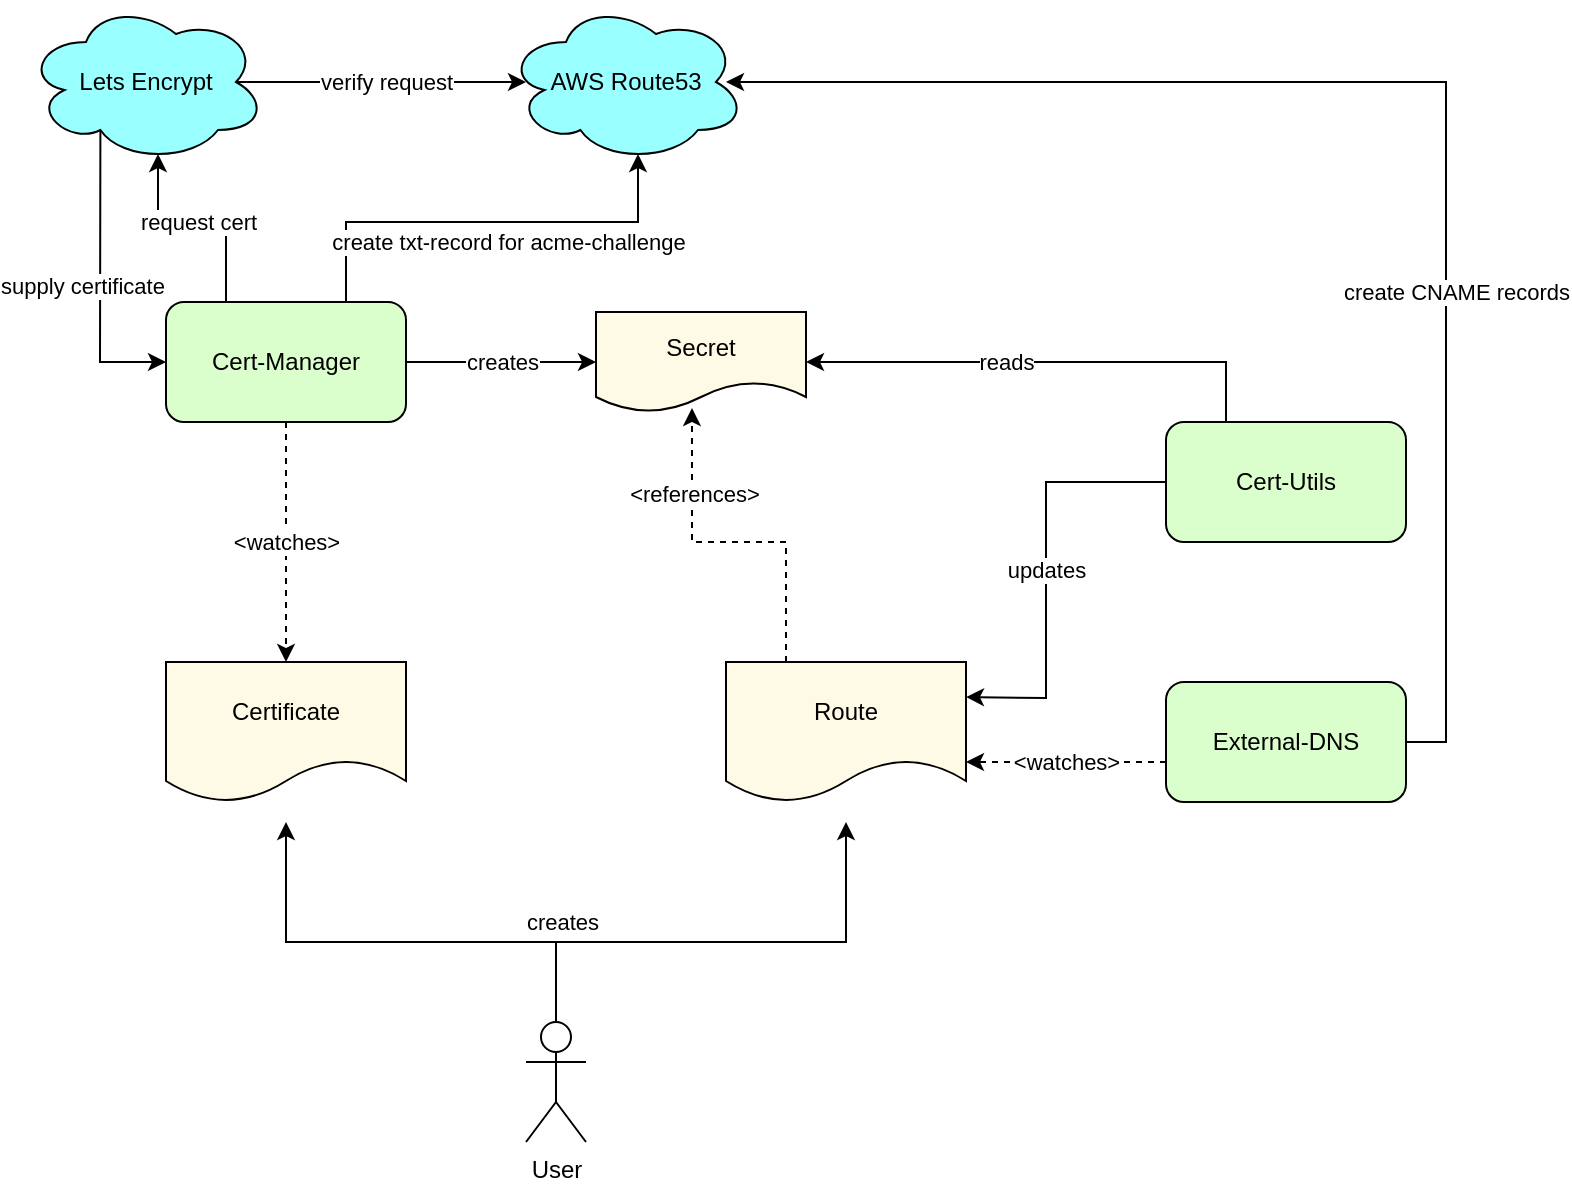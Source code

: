 <mxfile version="18.0.7" type="device"><diagram id="jgwnLs3S02rVuKxE4KJp" name="Page-1"><mxGraphModel dx="1662" dy="840" grid="1" gridSize="10" guides="1" tooltips="1" connect="1" arrows="1" fold="1" page="1" pageScale="1" pageWidth="850" pageHeight="1100" math="0" shadow="0"><root><mxCell id="0"/><mxCell id="1" parent="0"/><mxCell id="Y0TVA-kJRjY1yyK3gXij-1" value="Cert-Manager" style="rounded=1;whiteSpace=wrap;html=1;fillColor=#DBFFCC;" vertex="1" parent="1"><mxGeometry x="210" y="160" width="120" height="60" as="geometry"/></mxCell><mxCell id="Y0TVA-kJRjY1yyK3gXij-2" value="External-DNS" style="rounded=1;whiteSpace=wrap;html=1;fillColor=#DBFFCC;" vertex="1" parent="1"><mxGeometry x="710" y="350" width="120" height="60" as="geometry"/></mxCell><mxCell id="Y0TVA-kJRjY1yyK3gXij-3" value="Cert-Utils" style="rounded=1;whiteSpace=wrap;html=1;fillColor=#DBFFCC;" vertex="1" parent="1"><mxGeometry x="710" y="220" width="120" height="60" as="geometry"/></mxCell><mxCell id="Y0TVA-kJRjY1yyK3gXij-10" value="" style="group" vertex="1" connectable="0" parent="1"><mxGeometry x="210" y="340" width="400" height="240" as="geometry"/></mxCell><mxCell id="Y0TVA-kJRjY1yyK3gXij-4" value="Certificate" style="shape=document;whiteSpace=wrap;html=1;boundedLbl=1;fillColor=#FFFAE6;" vertex="1" parent="Y0TVA-kJRjY1yyK3gXij-10"><mxGeometry width="120" height="70" as="geometry"/></mxCell><mxCell id="Y0TVA-kJRjY1yyK3gXij-5" value="Route" style="shape=document;whiteSpace=wrap;html=1;boundedLbl=1;fillColor=#FFFAE6;" vertex="1" parent="Y0TVA-kJRjY1yyK3gXij-10"><mxGeometry x="280" width="120" height="70" as="geometry"/></mxCell><mxCell id="Y0TVA-kJRjY1yyK3gXij-6" value="User" style="shape=umlActor;verticalLabelPosition=bottom;verticalAlign=top;html=1;outlineConnect=0;" vertex="1" parent="Y0TVA-kJRjY1yyK3gXij-10"><mxGeometry x="180" y="180" width="30" height="60" as="geometry"/></mxCell><mxCell id="Y0TVA-kJRjY1yyK3gXij-7" value="" style="endArrow=classic;html=1;rounded=0;exitX=0.5;exitY=0;exitDx=0;exitDy=0;exitPerimeter=0;" edge="1" parent="Y0TVA-kJRjY1yyK3gXij-10" source="Y0TVA-kJRjY1yyK3gXij-6"><mxGeometry width="50" height="50" relative="1" as="geometry"><mxPoint x="200" y="230" as="sourcePoint"/><mxPoint x="60" y="80" as="targetPoint"/><Array as="points"><mxPoint x="195" y="140"/><mxPoint x="60" y="140"/></Array></mxGeometry></mxCell><mxCell id="Y0TVA-kJRjY1yyK3gXij-11" value="creates" style="edgeLabel;html=1;align=center;verticalAlign=middle;resizable=0;points=[];" vertex="1" connectable="0" parent="Y0TVA-kJRjY1yyK3gXij-7"><mxGeometry x="-0.543" y="-1" relative="1" as="geometry"><mxPoint x="16" y="-9" as="offset"/></mxGeometry></mxCell><mxCell id="Y0TVA-kJRjY1yyK3gXij-9" value="" style="endArrow=classic;html=1;rounded=0;exitX=0.5;exitY=0;exitDx=0;exitDy=0;exitPerimeter=0;" edge="1" parent="Y0TVA-kJRjY1yyK3gXij-10" source="Y0TVA-kJRjY1yyK3gXij-6"><mxGeometry width="50" height="50" relative="1" as="geometry"><mxPoint x="310" y="200" as="sourcePoint"/><mxPoint x="340" y="80" as="targetPoint"/><Array as="points"><mxPoint x="195" y="140"/><mxPoint x="340" y="140"/></Array></mxGeometry></mxCell><mxCell id="Y0TVA-kJRjY1yyK3gXij-12" value="&amp;lt;watches&amp;gt;" style="endArrow=classic;html=1;rounded=0;exitX=0.5;dashed=1;exitY=1;exitDx=0;exitDy=0;entryX=0.5;entryY=0;entryDx=0;entryDy=0;" edge="1" parent="1" source="Y0TVA-kJRjY1yyK3gXij-1" target="Y0TVA-kJRjY1yyK3gXij-4"><mxGeometry width="50" height="50" relative="1" as="geometry"><mxPoint x="70" y="320" as="sourcePoint"/><mxPoint x="120" y="270" as="targetPoint"/></mxGeometry></mxCell><mxCell id="Y0TVA-kJRjY1yyK3gXij-14" value="Lets Encrypt" style="ellipse;shape=cloud;whiteSpace=wrap;html=1;fillColor=#99FFFF;" vertex="1" parent="1"><mxGeometry x="140" y="10" width="120" height="80" as="geometry"/></mxCell><mxCell id="Y0TVA-kJRjY1yyK3gXij-15" value="AWS Route53" style="ellipse;shape=cloud;whiteSpace=wrap;html=1;fillColor=#99FFFF;" vertex="1" parent="1"><mxGeometry x="380" y="10" width="120" height="80" as="geometry"/></mxCell><mxCell id="Y0TVA-kJRjY1yyK3gXij-17" value="request cert" style="endArrow=classic;html=1;rounded=0;entryX=0.55;entryY=0.95;entryDx=0;entryDy=0;entryPerimeter=0;exitX=0.25;exitY=0;exitDx=0;exitDy=0;" edge="1" parent="1" source="Y0TVA-kJRjY1yyK3gXij-1" target="Y0TVA-kJRjY1yyK3gXij-14"><mxGeometry width="50" height="50" relative="1" as="geometry"><mxPoint x="40" y="220" as="sourcePoint"/><mxPoint x="90" y="170" as="targetPoint"/><Array as="points"><mxPoint x="240" y="130"/><mxPoint x="240" y="120"/><mxPoint x="206" y="120"/></Array></mxGeometry></mxCell><mxCell id="Y0TVA-kJRjY1yyK3gXij-20" value="" style="endArrow=classic;html=1;rounded=0;exitX=0.75;exitY=0;exitDx=0;exitDy=0;entryX=0.55;entryY=0.95;entryDx=0;entryDy=0;entryPerimeter=0;" edge="1" parent="1" source="Y0TVA-kJRjY1yyK3gXij-1" target="Y0TVA-kJRjY1yyK3gXij-15"><mxGeometry width="50" height="50" relative="1" as="geometry"><mxPoint x="320" y="140" as="sourcePoint"/><mxPoint x="370" y="90" as="targetPoint"/><Array as="points"><mxPoint x="300" y="120"/><mxPoint x="446" y="120"/></Array></mxGeometry></mxCell><mxCell id="Y0TVA-kJRjY1yyK3gXij-21" value="create txt-record for acme-challenge" style="edgeLabel;html=1;align=center;verticalAlign=middle;resizable=0;points=[];" vertex="1" connectable="0" parent="Y0TVA-kJRjY1yyK3gXij-20"><mxGeometry x="-0.188" y="-1" relative="1" as="geometry"><mxPoint x="31" y="9" as="offset"/></mxGeometry></mxCell><mxCell id="Y0TVA-kJRjY1yyK3gXij-23" value="" style="endArrow=classic;html=1;rounded=0;exitX=0.875;exitY=0.5;exitDx=0;exitDy=0;exitPerimeter=0;" edge="1" parent="1" source="Y0TVA-kJRjY1yyK3gXij-14"><mxGeometry width="50" height="50" relative="1" as="geometry"><mxPoint x="290" y="70" as="sourcePoint"/><mxPoint x="390" y="50" as="targetPoint"/></mxGeometry></mxCell><mxCell id="Y0TVA-kJRjY1yyK3gXij-24" value="verify request" style="edgeLabel;html=1;align=center;verticalAlign=middle;resizable=0;points=[];" vertex="1" connectable="0" parent="Y0TVA-kJRjY1yyK3gXij-23"><mxGeometry x="-0.241" y="-3" relative="1" as="geometry"><mxPoint x="20" y="-3" as="offset"/></mxGeometry></mxCell><mxCell id="Y0TVA-kJRjY1yyK3gXij-25" value="" style="endArrow=classic;html=1;rounded=0;exitX=0.31;exitY=0.8;exitDx=0;exitDy=0;exitPerimeter=0;entryX=0;entryY=0.5;entryDx=0;entryDy=0;" edge="1" parent="1" source="Y0TVA-kJRjY1yyK3gXij-14" target="Y0TVA-kJRjY1yyK3gXij-1"><mxGeometry width="50" height="50" relative="1" as="geometry"><mxPoint x="-20" y="160" as="sourcePoint"/><mxPoint x="30" y="110" as="targetPoint"/><Array as="points"><mxPoint x="177" y="190"/></Array></mxGeometry></mxCell><mxCell id="Y0TVA-kJRjY1yyK3gXij-26" value="supply certificate" style="edgeLabel;html=1;align=center;verticalAlign=middle;resizable=0;points=[];" vertex="1" connectable="0" parent="Y0TVA-kJRjY1yyK3gXij-25"><mxGeometry x="0.303" y="4" relative="1" as="geometry"><mxPoint x="-13" y="-19" as="offset"/></mxGeometry></mxCell><mxCell id="Y0TVA-kJRjY1yyK3gXij-27" value="Secret" style="shape=document;whiteSpace=wrap;html=1;boundedLbl=1;fillColor=#FFFAE6;" vertex="1" parent="1"><mxGeometry x="425" y="165" width="105" height="50" as="geometry"/></mxCell><mxCell id="Y0TVA-kJRjY1yyK3gXij-28" value="creates" style="endArrow=classic;html=1;rounded=0;exitX=1;exitY=0.5;exitDx=0;exitDy=0;entryX=0;entryY=0.5;entryDx=0;entryDy=0;" edge="1" parent="1" source="Y0TVA-kJRjY1yyK3gXij-1" target="Y0TVA-kJRjY1yyK3gXij-27"><mxGeometry width="50" height="50" relative="1" as="geometry"><mxPoint x="340" y="300" as="sourcePoint"/><mxPoint x="390" y="250" as="targetPoint"/></mxGeometry></mxCell><mxCell id="Y0TVA-kJRjY1yyK3gXij-30" value="" style="endArrow=classic;html=1;rounded=0;exitX=0.25;exitY=0;exitDx=0;exitDy=0;entryX=0.457;entryY=0.96;entryDx=0;entryDy=0;entryPerimeter=0;dashed=1;" edge="1" parent="1" source="Y0TVA-kJRjY1yyK3gXij-5" target="Y0TVA-kJRjY1yyK3gXij-27"><mxGeometry width="50" height="50" relative="1" as="geometry"><mxPoint x="440" y="310" as="sourcePoint"/><mxPoint x="490" y="260" as="targetPoint"/><Array as="points"><mxPoint x="520" y="280"/><mxPoint x="473" y="280"/></Array></mxGeometry></mxCell><mxCell id="Y0TVA-kJRjY1yyK3gXij-31" value="&amp;lt;references&amp;gt;" style="edgeLabel;html=1;align=center;verticalAlign=middle;resizable=0;points=[];" vertex="1" connectable="0" parent="Y0TVA-kJRjY1yyK3gXij-30"><mxGeometry x="0.506" y="-1" relative="1" as="geometry"><mxPoint as="offset"/></mxGeometry></mxCell><mxCell id="Y0TVA-kJRjY1yyK3gXij-32" value="updates" style="endArrow=classic;html=1;rounded=0;exitX=0;exitY=0.5;exitDx=0;exitDy=0;entryX=1;entryY=0.25;entryDx=0;entryDy=0;" edge="1" parent="1" source="Y0TVA-kJRjY1yyK3gXij-3" target="Y0TVA-kJRjY1yyK3gXij-5"><mxGeometry width="50" height="50" relative="1" as="geometry"><mxPoint x="610" y="120" as="sourcePoint"/><mxPoint x="660" y="70" as="targetPoint"/><Array as="points"><mxPoint x="650" y="250"/><mxPoint x="650" y="358"/></Array></mxGeometry></mxCell><mxCell id="Y0TVA-kJRjY1yyK3gXij-33" value="" style="endArrow=classic;html=1;rounded=0;exitX=0.25;exitY=0;exitDx=0;exitDy=0;entryX=1;entryY=0.5;entryDx=0;entryDy=0;" edge="1" parent="1" source="Y0TVA-kJRjY1yyK3gXij-3" target="Y0TVA-kJRjY1yyK3gXij-27"><mxGeometry width="50" height="50" relative="1" as="geometry"><mxPoint x="600" y="130" as="sourcePoint"/><mxPoint x="650" y="80" as="targetPoint"/><Array as="points"><mxPoint x="740" y="190"/></Array></mxGeometry></mxCell><mxCell id="Y0TVA-kJRjY1yyK3gXij-34" value="reads" style="edgeLabel;html=1;align=center;verticalAlign=middle;resizable=0;points=[];" vertex="1" connectable="0" parent="Y0TVA-kJRjY1yyK3gXij-33"><mxGeometry x="-0.2" y="4" relative="1" as="geometry"><mxPoint x="-44" y="-4" as="offset"/></mxGeometry></mxCell><mxCell id="Y0TVA-kJRjY1yyK3gXij-35" value="&amp;lt;watches&amp;gt;" style="endArrow=classic;html=1;rounded=0;dashed=1;" edge="1" parent="1"><mxGeometry width="50" height="50" relative="1" as="geometry"><mxPoint x="710" y="390" as="sourcePoint"/><mxPoint x="610" y="390" as="targetPoint"/></mxGeometry></mxCell><mxCell id="Y0TVA-kJRjY1yyK3gXij-36" value="" style="endArrow=classic;html=1;rounded=0;exitX=1;exitY=0.5;exitDx=0;exitDy=0;" edge="1" parent="1" source="Y0TVA-kJRjY1yyK3gXij-2"><mxGeometry width="50" height="50" relative="1" as="geometry"><mxPoint x="910" y="390" as="sourcePoint"/><mxPoint x="490" y="50" as="targetPoint"/><Array as="points"><mxPoint x="850" y="380"/><mxPoint x="850" y="50"/></Array></mxGeometry></mxCell><mxCell id="Y0TVA-kJRjY1yyK3gXij-37" value="create CNAME records" style="edgeLabel;html=1;align=center;verticalAlign=middle;resizable=0;points=[];" vertex="1" connectable="0" parent="Y0TVA-kJRjY1yyK3gXij-36"><mxGeometry x="-0.309" y="-5" relative="1" as="geometry"><mxPoint as="offset"/></mxGeometry></mxCell></root></mxGraphModel></diagram></mxfile>